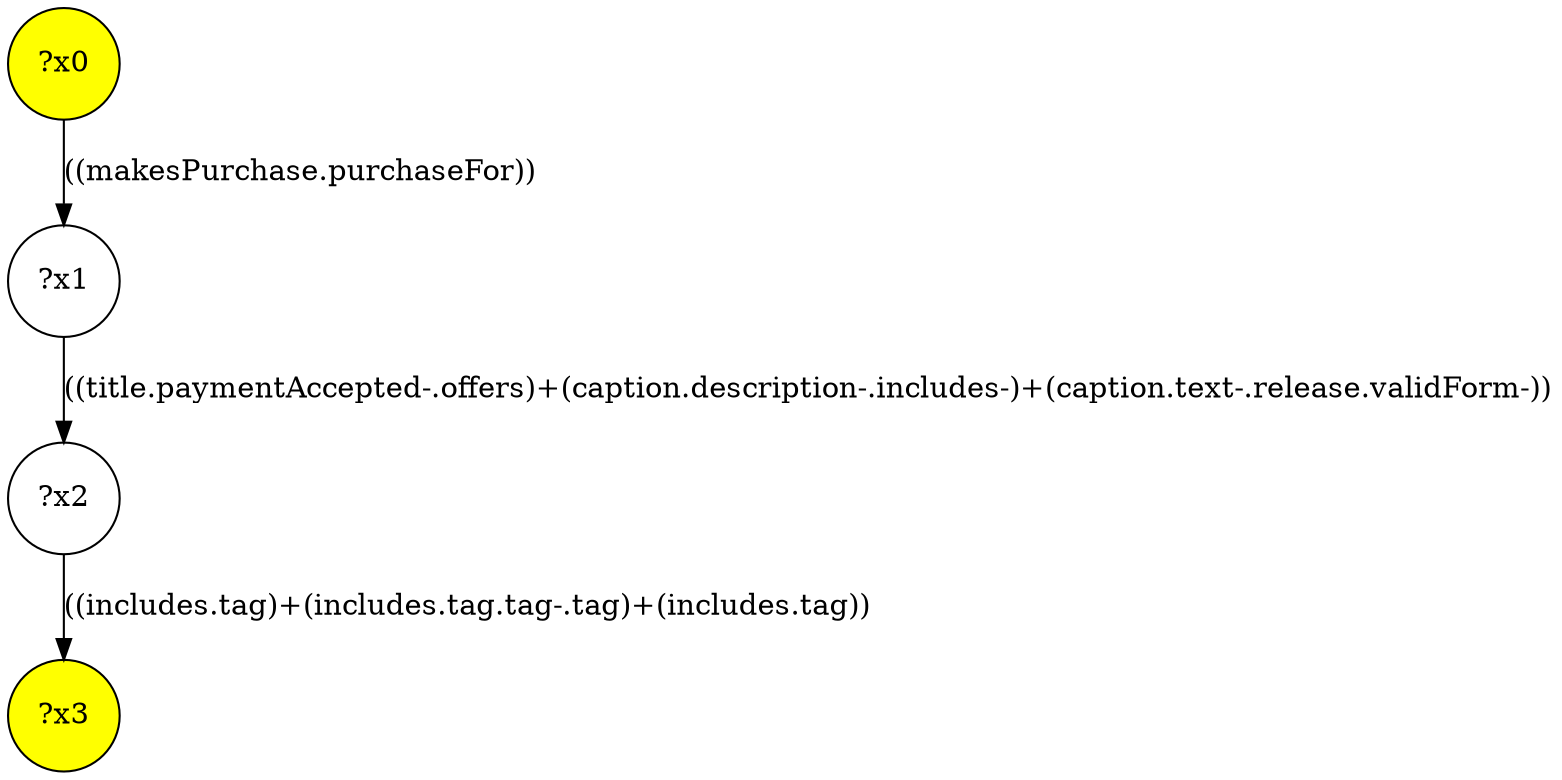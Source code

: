 digraph g {
	x0 [fillcolor="yellow", style="filled," shape=circle, label="?x0"];
	x3 [fillcolor="yellow", style="filled," shape=circle, label="?x3"];
	x1 [shape=circle, label="?x1"];
	x0 -> x1 [label="((makesPurchase.purchaseFor))"];
	x2 [shape=circle, label="?x2"];
	x1 -> x2 [label="((title.paymentAccepted-.offers)+(caption.description-.includes-)+(caption.text-.release.validForm-))"];
	x2 -> x3 [label="((includes.tag)+(includes.tag.tag-.tag)+(includes.tag))"];
}
